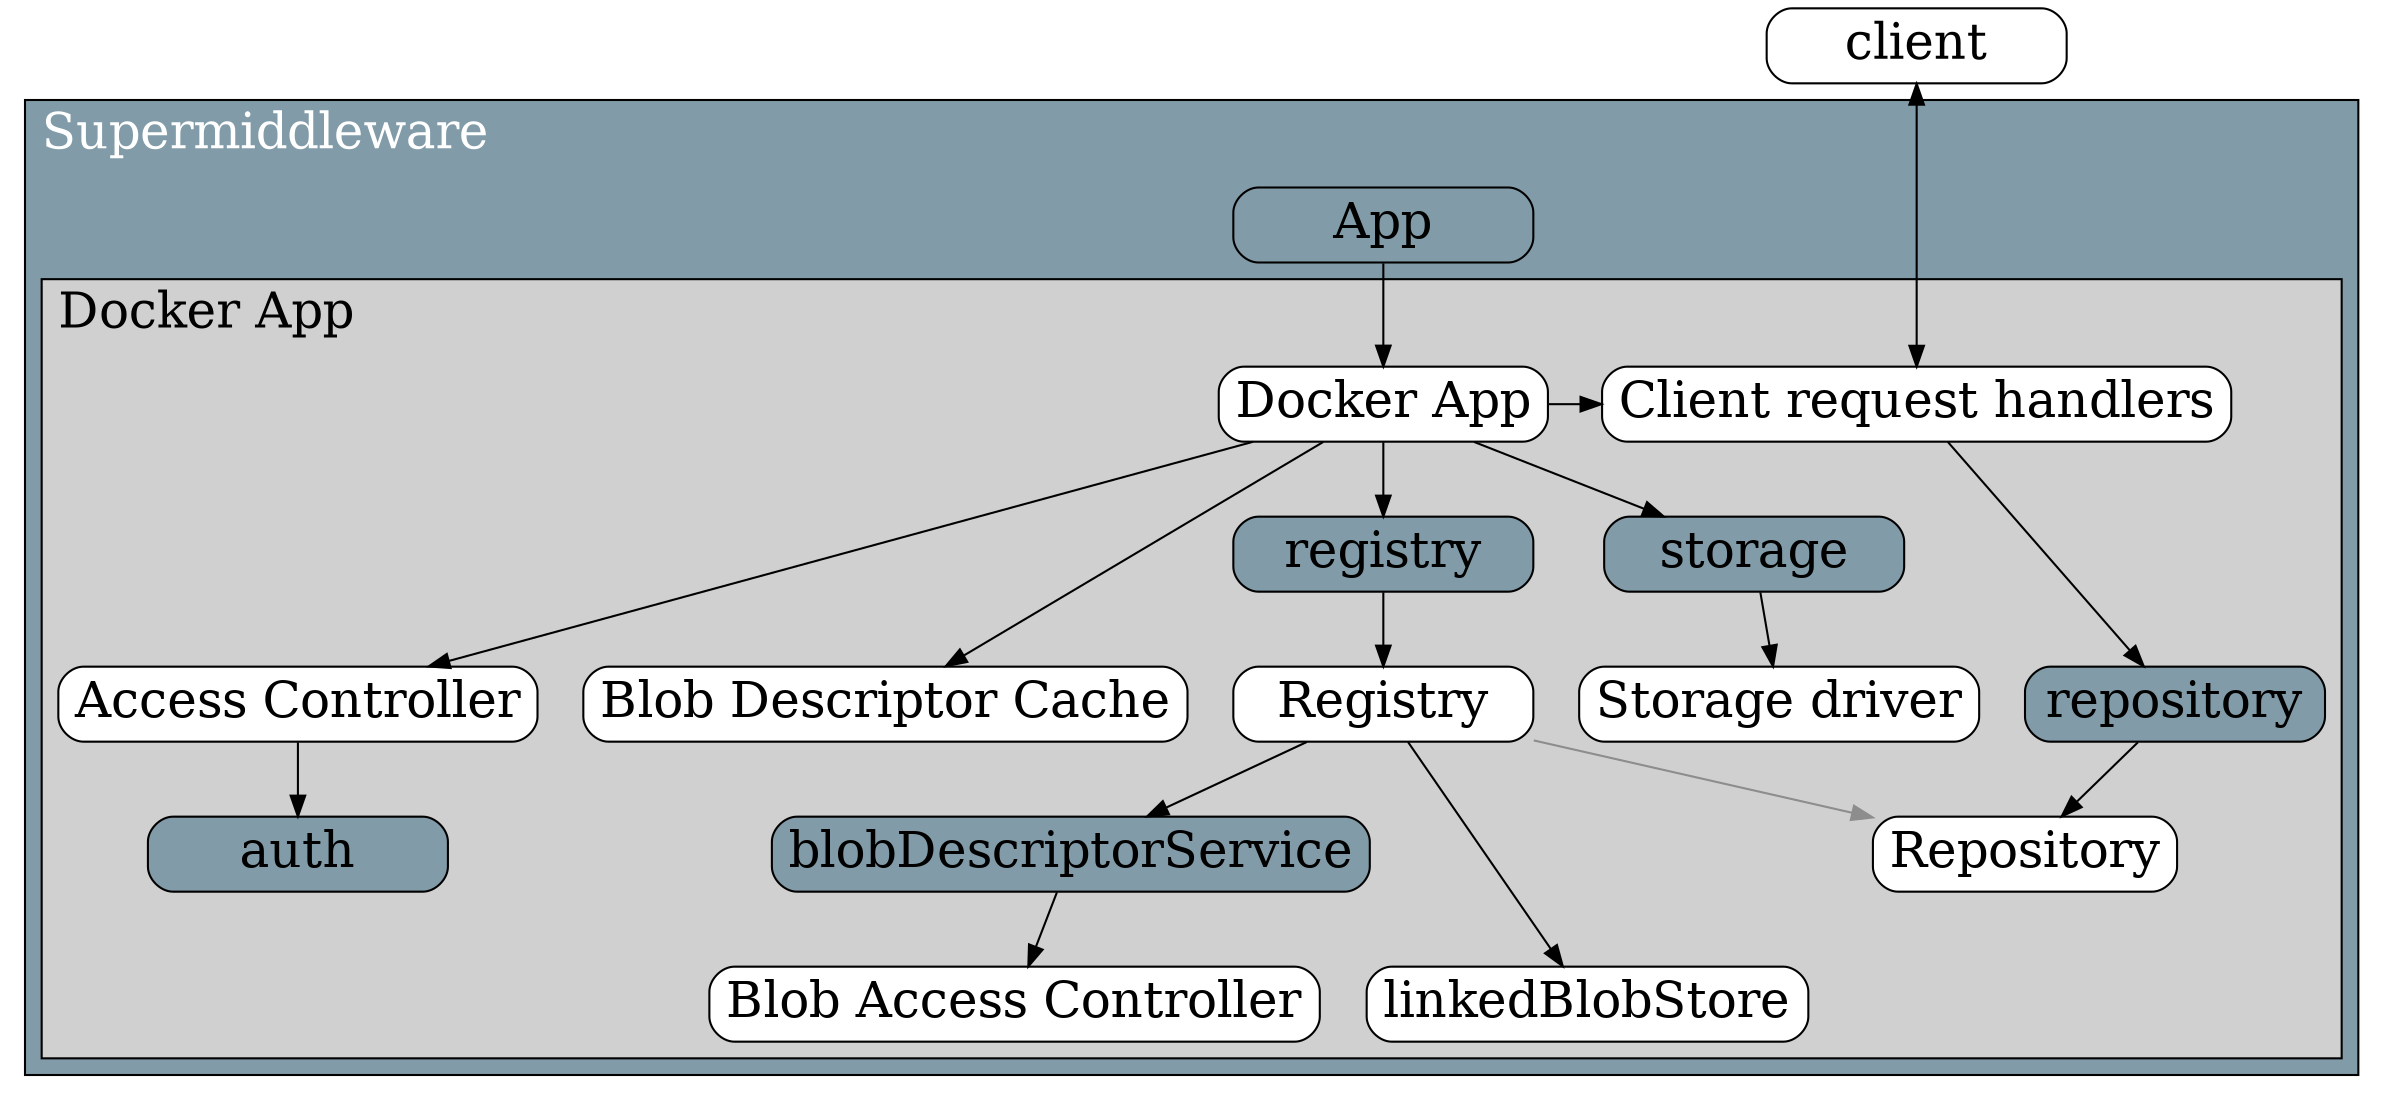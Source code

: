 strict digraph A {
	compound=true;
	graph[ordering="out", style="filled", nodesep=0.3, ranksep=0.5];
	node [shape="rectangle", style="rounded,filled", fillcolor="#ffffff", fontsize=24];

	top [style="invis"];
	client [label="client", width=2];

	subgraph cluster_registry {
		label="Supermiddleware";
		labeljust="l"; labelloc="t";
		fontsize="24";
		fontcolor="#ffffff";
		fillcolor="#819ca8";

		registryApp [label="App", width=2, fontcolor="#ffffff", fontcolor="#000000", fillcolor="#819ca8"];

		subgraph cluster_dockerApp {
			label="Docker App";
			labeljust="l"; labelloc="t";
			fontsize="24";
			fontcolor="#000000";
			fillcolor="#d0d0d0";

			dockerApp     [label="Docker App",              width=2];
			dockerHandler [label="Client request handlers", width=2];

			{
				rank="same";
				dockerApp;
				dockerHandler;
			}

			registryRegistry      [label="registry",              width=2, fillcolor="#819ca8"];
			registryRepository    [label="repository",            width=2, fillcolor="#819ca8"];
			registryStorage       [label="storage",               width=2, fillcolor="#819ca8"];
			blobDescriptorService [label="blobDescriptorService", width=2, fillcolor="#819ca8"];
			registryAuth          [label="auth",                  width=2, fillcolor="#819ca8"];

			authController          [label="Access Controller",      width=2];
			blobAccessController    [label="Blob Access Controller", width=2];
			blobDescriptorCache     [label="Blob Descriptor Cache",  width=2];

			dockerStorage    [label="Storage driver",  width=2];
			dockerRegistry   [label="Registry",        width=2];
			dockerRepository [label="Repository",      width=2];
			linkedBlobStore  [label="linkedBlobStore", width=2];

			//authController->dockerRegistry->dockerStorage->blobDescriptorCache [style="invis", constraint="false"];

			{
				rank="same";
				authController;
				dockerStorage;
				dockerRegistry;
				blobDescriptorCache;
			}

			dockerApp->dockerHandler;
			dockerApp->authController->registryAuth;
			dockerApp->blobDescriptorCache;

			dockerApp->registryRegistry->dockerRegistry;
			dockerHandler->registryRepository->dockerRepository;
			dockerApp->registryStorage->dockerStorage;

			dockerRegistry->blobDescriptorService->blobAccessController;
			dockerRegistry->linkedBlobStore;
			dockerRegistry->dockerRepository [color="#8d8d8d"];

			{
				rank="same";
				blobAccessController;
				linkedBlobStore;
			}
		}
		registryApp->dockerApp;
	}

	{
		rank="same";
		top;
		client;
	}

	top->registryApp [style="invis"];
	client->dockerHandler [dir="both"];
}
